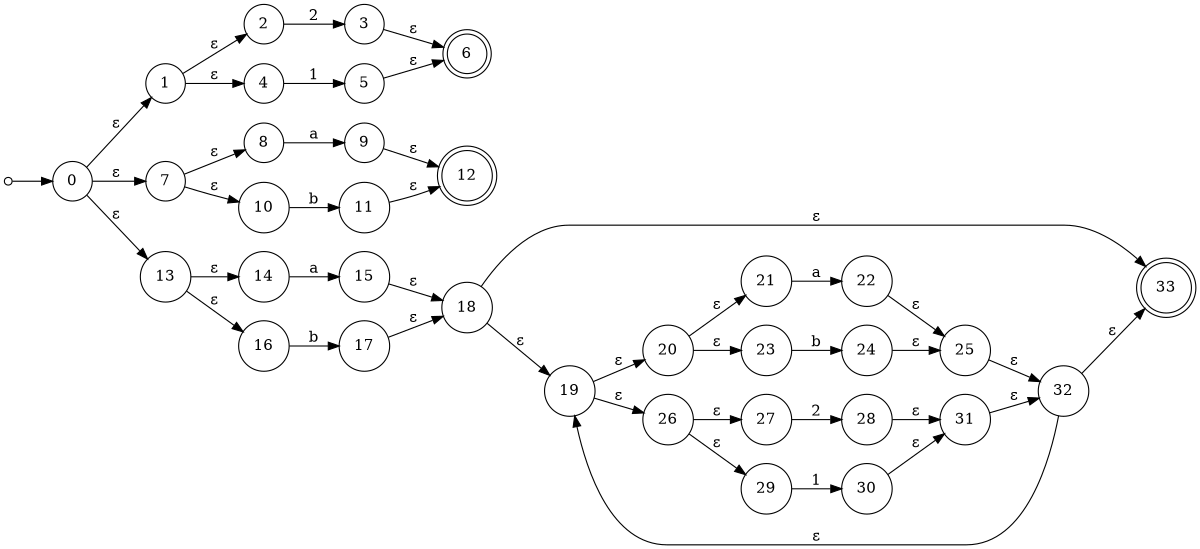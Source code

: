 digraph {
	rankdir=LR size="8,5"
	node [shape=doublecircle]
	33
	12
	6
	node [shape=circle]
	start [label="" height=0.1 width=0.1]
	start -> 0 [label=""]
	1 -> 2 [label="ε"]
	1 -> 4 [label="ε"]
	2 -> 3 [label=2]
	4 -> 5 [label=1]
	3 -> 6 [label="ε"]
	5 -> 6 [label="ε"]
	0 -> 1 [label="ε"]
	7 -> 8 [label="ε"]
	7 -> 10 [label="ε"]
	8 -> 9 [label=a]
	10 -> 11 [label=b]
	9 -> 12 [label="ε"]
	11 -> 12 [label="ε"]
	0 -> 7 [label="ε"]
	13 -> 14 [label="ε"]
	13 -> 16 [label="ε"]
	14 -> 15 [label=a]
	16 -> 17 [label=b]
	15 -> 18 [label="ε"]
	17 -> 18 [label="ε"]
	18 -> 19 [label="ε"]
	18 -> 33 [label="ε"]
	19 -> 20 [label="ε"]
	19 -> 26 [label="ε"]
	20 -> 21 [label="ε"]
	20 -> 23 [label="ε"]
	21 -> 22 [label=a]
	23 -> 24 [label=b]
	22 -> 25 [label="ε"]
	24 -> 25 [label="ε"]
	26 -> 27 [label="ε"]
	26 -> 29 [label="ε"]
	27 -> 28 [label=2]
	29 -> 30 [label=1]
	28 -> 31 [label="ε"]
	30 -> 31 [label="ε"]
	25 -> 32 [label="ε"]
	31 -> 32 [label="ε"]
	32 -> 19 [label="ε"]
	32 -> 33 [label="ε"]
	0 -> 13 [label="ε"]
}
